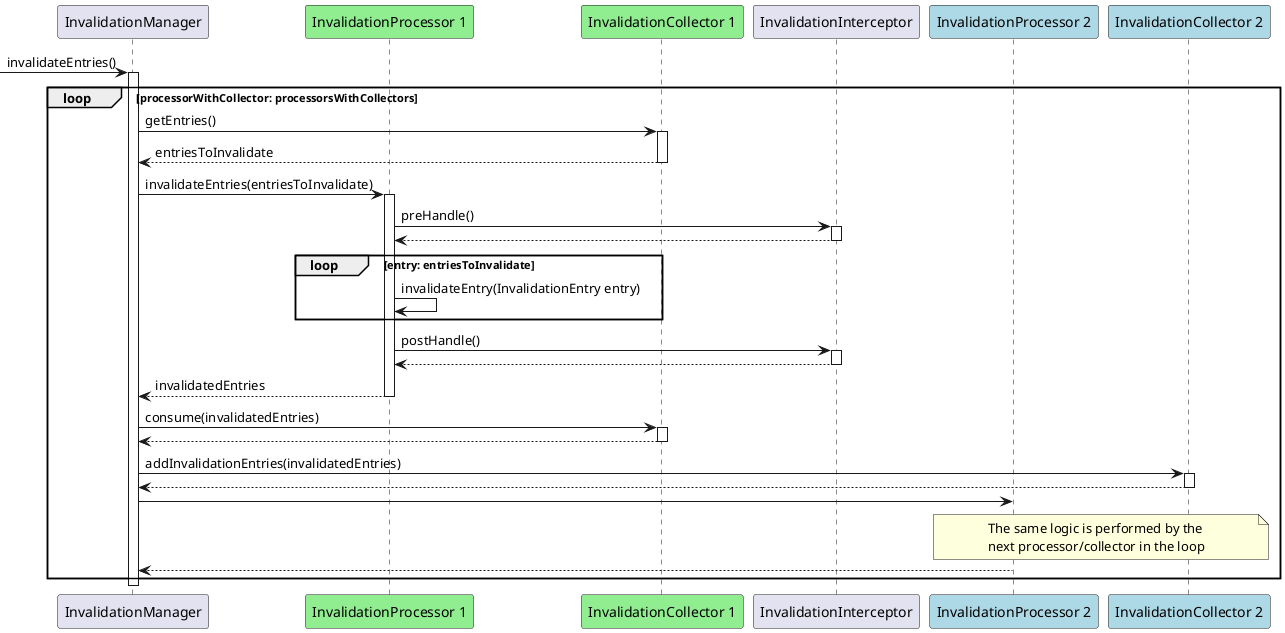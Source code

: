 @startuml

participant "InvalidationManager"
participant "InvalidationProcessor 1" #lightgreen
participant "InvalidationCollector 1" #lightgreen
participant "InvalidationInterceptor"
participant "InvalidationProcessor 2" #lightblue
participant "InvalidationCollector 2" #lightblue

-> InvalidationManager: invalidateEntries()
activate InvalidationManager

loop processorWithCollector: processorsWithCollectors
	InvalidationManager -> "InvalidationCollector 1": getEntries()
	activate "InvalidationCollector 1"
	"InvalidationCollector 1" --> "InvalidationManager": entriesToInvalidate
	deactivate "InvalidationCollector 1"

	"InvalidationManager" -> "InvalidationProcessor 1": invalidateEntries(entriesToInvalidate)
	activate "InvalidationProcessor 1"

	"InvalidationProcessor 1" -> "InvalidationInterceptor": preHandle()
	activate "InvalidationInterceptor"
	"InvalidationInterceptor" --> "InvalidationProcessor 1"
	deactivate "InvalidationInterceptor"

	loop entry: entriesToInvalidate
		"InvalidationProcessor 1" -> "InvalidationProcessor 1": invalidateEntry(InvalidationEntry entry)
	end

	"InvalidationProcessor 1" -> "InvalidationInterceptor": postHandle()
	activate "InvalidationInterceptor"
	"InvalidationInterceptor" --> "InvalidationProcessor 1"
	deactivate "InvalidationInterceptor"

	"InvalidationProcessor 1" --> "InvalidationManager": invalidatedEntries
	deactivate "InvalidationProcessor 1"

	InvalidationManager -> "InvalidationCollector 1": consume(invalidatedEntries)
	activate "InvalidationCollector 1"
	"InvalidationCollector 1" --> "InvalidationManager"
	deactivate "InvalidationCollector 1"

	InvalidationManager -> "InvalidationCollector 2": addInvalidationEntries(invalidatedEntries)
	activate "InvalidationCollector 2"
	"InvalidationCollector 2" --> "InvalidationManager"
	deactivate "InvalidationCollector 2"

	"InvalidationManager" -> "InvalidationProcessor 2"
	note over "InvalidationProcessor 2","InvalidationCollector 2": The same logic is performed by the\nnext processor/collector in the loop
	"InvalidationProcessor 2" --> "InvalidationManager"
end

deactivate InvalidationManager

@enduml